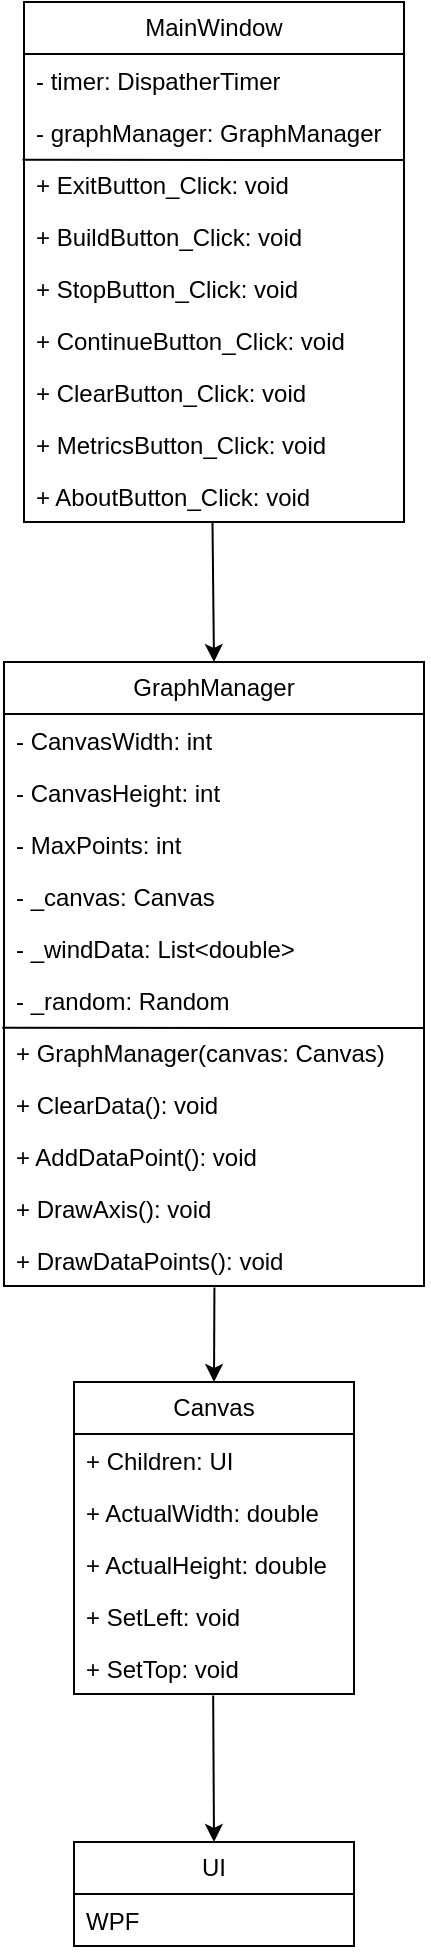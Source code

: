 <mxfile version="22.0.3" type="device">
  <diagram name="Страница — 1" id="jhIJNXe8UuhuYOwzZZic">
    <mxGraphModel dx="1182" dy="690" grid="1" gridSize="10" guides="1" tooltips="1" connect="1" arrows="1" fold="1" page="1" pageScale="1" pageWidth="827" pageHeight="1169" math="0" shadow="0">
      <root>
        <mxCell id="0" />
        <mxCell id="1" parent="0" />
        <mxCell id="yXUBlCIEVRz4-Cy7XNlg-1" value="MainWindow" style="swimlane;fontStyle=0;childLayout=stackLayout;horizontal=1;startSize=26;fillColor=none;horizontalStack=0;resizeParent=1;resizeParentMax=0;resizeLast=0;collapsible=1;marginBottom=0;whiteSpace=wrap;html=1;" parent="1" vertex="1">
          <mxGeometry x="319" y="20" width="190" height="260" as="geometry">
            <mxRectangle x="330" y="210" width="70" height="30" as="alternateBounds" />
          </mxGeometry>
        </mxCell>
        <mxCell id="yXUBlCIEVRz4-Cy7XNlg-2" value="- timer: DispatherTimer" style="text;strokeColor=none;fillColor=none;align=left;verticalAlign=top;spacingLeft=4;spacingRight=4;overflow=hidden;rotatable=0;points=[[0,0.5],[1,0.5]];portConstraint=eastwest;whiteSpace=wrap;html=1;" parent="yXUBlCIEVRz4-Cy7XNlg-1" vertex="1">
          <mxGeometry y="26" width="190" height="26" as="geometry" />
        </mxCell>
        <mxCell id="yXUBlCIEVRz4-Cy7XNlg-3" value="- graphManager: GraphManager" style="text;strokeColor=none;fillColor=none;align=left;verticalAlign=top;spacingLeft=4;spacingRight=4;overflow=hidden;rotatable=0;points=[[0,0.5],[1,0.5]];portConstraint=eastwest;whiteSpace=wrap;html=1;" parent="yXUBlCIEVRz4-Cy7XNlg-1" vertex="1">
          <mxGeometry y="52" width="190" height="26" as="geometry" />
        </mxCell>
        <mxCell id="yXUBlCIEVRz4-Cy7XNlg-4" value="+ ExitButton_Click: void" style="text;strokeColor=none;fillColor=none;align=left;verticalAlign=top;spacingLeft=4;spacingRight=4;overflow=hidden;rotatable=0;points=[[0,0.5],[1,0.5]];portConstraint=eastwest;whiteSpace=wrap;html=1;" parent="yXUBlCIEVRz4-Cy7XNlg-1" vertex="1">
          <mxGeometry y="78" width="190" height="26" as="geometry" />
        </mxCell>
        <mxCell id="yXUBlCIEVRz4-Cy7XNlg-5" value="" style="endArrow=none;html=1;rounded=0;exitX=-0.004;exitY=0.034;exitDx=0;exitDy=0;exitPerimeter=0;entryX=1.001;entryY=0.038;entryDx=0;entryDy=0;entryPerimeter=0;" parent="yXUBlCIEVRz4-Cy7XNlg-1" source="yXUBlCIEVRz4-Cy7XNlg-4" target="yXUBlCIEVRz4-Cy7XNlg-4" edge="1">
          <mxGeometry width="50" height="50" relative="1" as="geometry">
            <mxPoint x="190" y="110" as="sourcePoint" />
            <mxPoint x="240" y="60" as="targetPoint" />
          </mxGeometry>
        </mxCell>
        <mxCell id="yXUBlCIEVRz4-Cy7XNlg-6" value="+ BuildButton_Click: void" style="text;strokeColor=none;fillColor=none;align=left;verticalAlign=top;spacingLeft=4;spacingRight=4;overflow=hidden;rotatable=0;points=[[0,0.5],[1,0.5]];portConstraint=eastwest;whiteSpace=wrap;html=1;" parent="yXUBlCIEVRz4-Cy7XNlg-1" vertex="1">
          <mxGeometry y="104" width="190" height="26" as="geometry" />
        </mxCell>
        <mxCell id="yXUBlCIEVRz4-Cy7XNlg-7" value="+ StopButton_Click: void" style="text;strokeColor=none;fillColor=none;align=left;verticalAlign=top;spacingLeft=4;spacingRight=4;overflow=hidden;rotatable=0;points=[[0,0.5],[1,0.5]];portConstraint=eastwest;whiteSpace=wrap;html=1;" parent="yXUBlCIEVRz4-Cy7XNlg-1" vertex="1">
          <mxGeometry y="130" width="190" height="26" as="geometry" />
        </mxCell>
        <mxCell id="yXUBlCIEVRz4-Cy7XNlg-8" value="+ ContinueButton_Click: void" style="text;strokeColor=none;fillColor=none;align=left;verticalAlign=top;spacingLeft=4;spacingRight=4;overflow=hidden;rotatable=0;points=[[0,0.5],[1,0.5]];portConstraint=eastwest;whiteSpace=wrap;html=1;" parent="yXUBlCIEVRz4-Cy7XNlg-1" vertex="1">
          <mxGeometry y="156" width="190" height="26" as="geometry" />
        </mxCell>
        <mxCell id="yXUBlCIEVRz4-Cy7XNlg-9" value="+ ClearButton_Click: void" style="text;strokeColor=none;fillColor=none;align=left;verticalAlign=top;spacingLeft=4;spacingRight=4;overflow=hidden;rotatable=0;points=[[0,0.5],[1,0.5]];portConstraint=eastwest;whiteSpace=wrap;html=1;" parent="yXUBlCIEVRz4-Cy7XNlg-1" vertex="1">
          <mxGeometry y="182" width="190" height="26" as="geometry" />
        </mxCell>
        <mxCell id="yXUBlCIEVRz4-Cy7XNlg-10" value="+ MetricsButton_Click: void" style="text;strokeColor=none;fillColor=none;align=left;verticalAlign=top;spacingLeft=4;spacingRight=4;overflow=hidden;rotatable=0;points=[[0,0.5],[1,0.5]];portConstraint=eastwest;whiteSpace=wrap;html=1;" parent="yXUBlCIEVRz4-Cy7XNlg-1" vertex="1">
          <mxGeometry y="208" width="190" height="26" as="geometry" />
        </mxCell>
        <mxCell id="yXUBlCIEVRz4-Cy7XNlg-11" value="+ AboutButton_Click: void" style="text;strokeColor=none;fillColor=none;align=left;verticalAlign=top;spacingLeft=4;spacingRight=4;overflow=hidden;rotatable=0;points=[[0,0.5],[1,0.5]];portConstraint=eastwest;whiteSpace=wrap;html=1;" parent="yXUBlCIEVRz4-Cy7XNlg-1" vertex="1">
          <mxGeometry y="234" width="190" height="26" as="geometry" />
        </mxCell>
        <mxCell id="yXUBlCIEVRz4-Cy7XNlg-12" value="GraphManager" style="swimlane;fontStyle=0;childLayout=stackLayout;horizontal=1;startSize=26;fillColor=none;horizontalStack=0;resizeParent=1;resizeParentMax=0;resizeLast=0;collapsible=1;marginBottom=0;whiteSpace=wrap;html=1;" parent="1" vertex="1">
          <mxGeometry x="309" y="350" width="210" height="312" as="geometry">
            <mxRectangle x="330" y="210" width="70" height="30" as="alternateBounds" />
          </mxGeometry>
        </mxCell>
        <mxCell id="yXUBlCIEVRz4-Cy7XNlg-13" value="- CanvasWidth: int" style="text;strokeColor=none;fillColor=none;align=left;verticalAlign=top;spacingLeft=4;spacingRight=4;overflow=hidden;rotatable=0;points=[[0,0.5],[1,0.5]];portConstraint=eastwest;whiteSpace=wrap;html=1;" parent="yXUBlCIEVRz4-Cy7XNlg-12" vertex="1">
          <mxGeometry y="26" width="210" height="26" as="geometry" />
        </mxCell>
        <mxCell id="yXUBlCIEVRz4-Cy7XNlg-14" value="- CanvasHeight: int" style="text;strokeColor=none;fillColor=none;align=left;verticalAlign=top;spacingLeft=4;spacingRight=4;overflow=hidden;rotatable=0;points=[[0,0.5],[1,0.5]];portConstraint=eastwest;whiteSpace=wrap;html=1;" parent="yXUBlCIEVRz4-Cy7XNlg-12" vertex="1">
          <mxGeometry y="52" width="210" height="26" as="geometry" />
        </mxCell>
        <mxCell id="yXUBlCIEVRz4-Cy7XNlg-15" value="- MaxPoints: int" style="text;strokeColor=none;fillColor=none;align=left;verticalAlign=top;spacingLeft=4;spacingRight=4;overflow=hidden;rotatable=0;points=[[0,0.5],[1,0.5]];portConstraint=eastwest;whiteSpace=wrap;html=1;" parent="yXUBlCIEVRz4-Cy7XNlg-12" vertex="1">
          <mxGeometry y="78" width="210" height="26" as="geometry" />
        </mxCell>
        <mxCell id="yXUBlCIEVRz4-Cy7XNlg-16" value="- _canvas: Canvas" style="text;strokeColor=none;fillColor=none;align=left;verticalAlign=top;spacingLeft=4;spacingRight=4;overflow=hidden;rotatable=0;points=[[0,0.5],[1,0.5]];portConstraint=eastwest;whiteSpace=wrap;html=1;" parent="yXUBlCIEVRz4-Cy7XNlg-12" vertex="1">
          <mxGeometry y="104" width="210" height="26" as="geometry" />
        </mxCell>
        <mxCell id="yXUBlCIEVRz4-Cy7XNlg-17" value="- _windData: List&amp;lt;double&amp;gt;" style="text;strokeColor=none;fillColor=none;align=left;verticalAlign=top;spacingLeft=4;spacingRight=4;overflow=hidden;rotatable=0;points=[[0,0.5],[1,0.5]];portConstraint=eastwest;whiteSpace=wrap;html=1;" parent="yXUBlCIEVRz4-Cy7XNlg-12" vertex="1">
          <mxGeometry y="130" width="210" height="26" as="geometry" />
        </mxCell>
        <mxCell id="yXUBlCIEVRz4-Cy7XNlg-18" value="- _random: Random" style="text;strokeColor=none;fillColor=none;align=left;verticalAlign=top;spacingLeft=4;spacingRight=4;overflow=hidden;rotatable=0;points=[[0,0.5],[1,0.5]];portConstraint=eastwest;whiteSpace=wrap;html=1;" parent="yXUBlCIEVRz4-Cy7XNlg-12" vertex="1">
          <mxGeometry y="156" width="210" height="26" as="geometry" />
        </mxCell>
        <mxCell id="yXUBlCIEVRz4-Cy7XNlg-19" value="+ GraphManager(canvas: Canvas)" style="text;strokeColor=none;fillColor=none;align=left;verticalAlign=top;spacingLeft=4;spacingRight=4;overflow=hidden;rotatable=0;points=[[0,0.5],[1,0.5]];portConstraint=eastwest;whiteSpace=wrap;html=1;" parent="yXUBlCIEVRz4-Cy7XNlg-12" vertex="1">
          <mxGeometry y="182" width="210" height="26" as="geometry" />
        </mxCell>
        <mxCell id="yXUBlCIEVRz4-Cy7XNlg-20" value="" style="endArrow=none;html=1;rounded=0;exitX=-0.004;exitY=0.034;exitDx=0;exitDy=0;exitPerimeter=0;entryX=1.001;entryY=0.038;entryDx=0;entryDy=0;entryPerimeter=0;" parent="yXUBlCIEVRz4-Cy7XNlg-12" source="yXUBlCIEVRz4-Cy7XNlg-19" target="yXUBlCIEVRz4-Cy7XNlg-19" edge="1">
          <mxGeometry width="50" height="50" relative="1" as="geometry">
            <mxPoint x="190" y="110" as="sourcePoint" />
            <mxPoint x="240" y="60" as="targetPoint" />
          </mxGeometry>
        </mxCell>
        <mxCell id="yXUBlCIEVRz4-Cy7XNlg-21" value="+ ClearData(): void" style="text;strokeColor=none;fillColor=none;align=left;verticalAlign=top;spacingLeft=4;spacingRight=4;overflow=hidden;rotatable=0;points=[[0,0.5],[1,0.5]];portConstraint=eastwest;whiteSpace=wrap;html=1;" parent="yXUBlCIEVRz4-Cy7XNlg-12" vertex="1">
          <mxGeometry y="208" width="210" height="26" as="geometry" />
        </mxCell>
        <mxCell id="yXUBlCIEVRz4-Cy7XNlg-22" value="+ AddDataPoint(): void" style="text;strokeColor=none;fillColor=none;align=left;verticalAlign=top;spacingLeft=4;spacingRight=4;overflow=hidden;rotatable=0;points=[[0,0.5],[1,0.5]];portConstraint=eastwest;whiteSpace=wrap;html=1;" parent="yXUBlCIEVRz4-Cy7XNlg-12" vertex="1">
          <mxGeometry y="234" width="210" height="26" as="geometry" />
        </mxCell>
        <mxCell id="yXUBlCIEVRz4-Cy7XNlg-23" value="+ DrawAxis(): void" style="text;strokeColor=none;fillColor=none;align=left;verticalAlign=top;spacingLeft=4;spacingRight=4;overflow=hidden;rotatable=0;points=[[0,0.5],[1,0.5]];portConstraint=eastwest;whiteSpace=wrap;html=1;" parent="yXUBlCIEVRz4-Cy7XNlg-12" vertex="1">
          <mxGeometry y="260" width="210" height="26" as="geometry" />
        </mxCell>
        <mxCell id="yXUBlCIEVRz4-Cy7XNlg-24" value="+ DrawDataPoints(): void" style="text;strokeColor=none;fillColor=none;align=left;verticalAlign=top;spacingLeft=4;spacingRight=4;overflow=hidden;rotatable=0;points=[[0,0.5],[1,0.5]];portConstraint=eastwest;whiteSpace=wrap;html=1;" parent="yXUBlCIEVRz4-Cy7XNlg-12" vertex="1">
          <mxGeometry y="286" width="210" height="26" as="geometry" />
        </mxCell>
        <mxCell id="yXUBlCIEVRz4-Cy7XNlg-27" value="Canvas" style="swimlane;fontStyle=0;childLayout=stackLayout;horizontal=1;startSize=26;fillColor=none;horizontalStack=0;resizeParent=1;resizeParentMax=0;resizeLast=0;collapsible=1;marginBottom=0;whiteSpace=wrap;html=1;" parent="1" vertex="1">
          <mxGeometry x="344" y="710" width="140" height="156" as="geometry">
            <mxRectangle x="330" y="210" width="70" height="30" as="alternateBounds" />
          </mxGeometry>
        </mxCell>
        <mxCell id="yXUBlCIEVRz4-Cy7XNlg-28" value="+ Children: UI" style="text;strokeColor=none;fillColor=none;align=left;verticalAlign=top;spacingLeft=4;spacingRight=4;overflow=hidden;rotatable=0;points=[[0,0.5],[1,0.5]];portConstraint=eastwest;whiteSpace=wrap;html=1;" parent="yXUBlCIEVRz4-Cy7XNlg-27" vertex="1">
          <mxGeometry y="26" width="140" height="26" as="geometry" />
        </mxCell>
        <mxCell id="yXUBlCIEVRz4-Cy7XNlg-29" value="+ ActualWidth: double" style="text;strokeColor=none;fillColor=none;align=left;verticalAlign=top;spacingLeft=4;spacingRight=4;overflow=hidden;rotatable=0;points=[[0,0.5],[1,0.5]];portConstraint=eastwest;whiteSpace=wrap;html=1;" parent="yXUBlCIEVRz4-Cy7XNlg-27" vertex="1">
          <mxGeometry y="52" width="140" height="26" as="geometry" />
        </mxCell>
        <mxCell id="yXUBlCIEVRz4-Cy7XNlg-30" value="+ ActualHeight: double" style="text;strokeColor=none;fillColor=none;align=left;verticalAlign=top;spacingLeft=4;spacingRight=4;overflow=hidden;rotatable=0;points=[[0,0.5],[1,0.5]];portConstraint=eastwest;whiteSpace=wrap;html=1;" parent="yXUBlCIEVRz4-Cy7XNlg-27" vertex="1">
          <mxGeometry y="78" width="140" height="26" as="geometry" />
        </mxCell>
        <mxCell id="yXUBlCIEVRz4-Cy7XNlg-31" value="+ SetLeft: void" style="text;strokeColor=none;fillColor=none;align=left;verticalAlign=top;spacingLeft=4;spacingRight=4;overflow=hidden;rotatable=0;points=[[0,0.5],[1,0.5]];portConstraint=eastwest;whiteSpace=wrap;html=1;" parent="yXUBlCIEVRz4-Cy7XNlg-27" vertex="1">
          <mxGeometry y="104" width="140" height="26" as="geometry" />
        </mxCell>
        <mxCell id="yXUBlCIEVRz4-Cy7XNlg-32" value="+ SetTop: void" style="text;strokeColor=none;fillColor=none;align=left;verticalAlign=top;spacingLeft=4;spacingRight=4;overflow=hidden;rotatable=0;points=[[0,0.5],[1,0.5]];portConstraint=eastwest;whiteSpace=wrap;html=1;" parent="yXUBlCIEVRz4-Cy7XNlg-27" vertex="1">
          <mxGeometry y="130" width="140" height="26" as="geometry" />
        </mxCell>
        <mxCell id="yXUBlCIEVRz4-Cy7XNlg-35" value="UI" style="swimlane;fontStyle=0;childLayout=stackLayout;horizontal=1;startSize=26;fillColor=none;horizontalStack=0;resizeParent=1;resizeParentMax=0;resizeLast=0;collapsible=1;marginBottom=0;whiteSpace=wrap;html=1;" parent="1" vertex="1">
          <mxGeometry x="344" y="940" width="140" height="52" as="geometry">
            <mxRectangle x="330" y="210" width="70" height="30" as="alternateBounds" />
          </mxGeometry>
        </mxCell>
        <mxCell id="yXUBlCIEVRz4-Cy7XNlg-36" value="WPF" style="text;strokeColor=none;fillColor=none;align=left;verticalAlign=top;spacingLeft=4;spacingRight=4;overflow=hidden;rotatable=0;points=[[0,0.5],[1,0.5]];portConstraint=eastwest;whiteSpace=wrap;html=1;" parent="yXUBlCIEVRz4-Cy7XNlg-35" vertex="1">
          <mxGeometry y="26" width="140" height="26" as="geometry" />
        </mxCell>
        <mxCell id="3k_AEEcK6Yz-NEnRhVel-1" value="" style="endArrow=classic;html=1;rounded=0;exitX=0.496;exitY=0.995;exitDx=0;exitDy=0;exitPerimeter=0;entryX=0.5;entryY=0;entryDx=0;entryDy=0;" edge="1" parent="1" source="yXUBlCIEVRz4-Cy7XNlg-11" target="yXUBlCIEVRz4-Cy7XNlg-12">
          <mxGeometry width="50" height="50" relative="1" as="geometry">
            <mxPoint x="590" y="290" as="sourcePoint" />
            <mxPoint x="640" y="240" as="targetPoint" />
          </mxGeometry>
        </mxCell>
        <mxCell id="3k_AEEcK6Yz-NEnRhVel-2" value="" style="endArrow=classic;html=1;rounded=0;exitX=0.501;exitY=1.028;exitDx=0;exitDy=0;exitPerimeter=0;entryX=0.5;entryY=0;entryDx=0;entryDy=0;" edge="1" parent="1" source="yXUBlCIEVRz4-Cy7XNlg-24" target="yXUBlCIEVRz4-Cy7XNlg-27">
          <mxGeometry width="50" height="50" relative="1" as="geometry">
            <mxPoint x="420" y="720" as="sourcePoint" />
            <mxPoint x="470" y="670" as="targetPoint" />
          </mxGeometry>
        </mxCell>
        <mxCell id="3k_AEEcK6Yz-NEnRhVel-3" value="" style="endArrow=classic;html=1;rounded=0;exitX=0.497;exitY=1.03;exitDx=0;exitDy=0;exitPerimeter=0;entryX=0.5;entryY=0;entryDx=0;entryDy=0;" edge="1" parent="1" source="yXUBlCIEVRz4-Cy7XNlg-32" target="yXUBlCIEVRz4-Cy7XNlg-35">
          <mxGeometry width="50" height="50" relative="1" as="geometry">
            <mxPoint x="430" y="930" as="sourcePoint" />
            <mxPoint x="480" y="880" as="targetPoint" />
          </mxGeometry>
        </mxCell>
      </root>
    </mxGraphModel>
  </diagram>
</mxfile>
